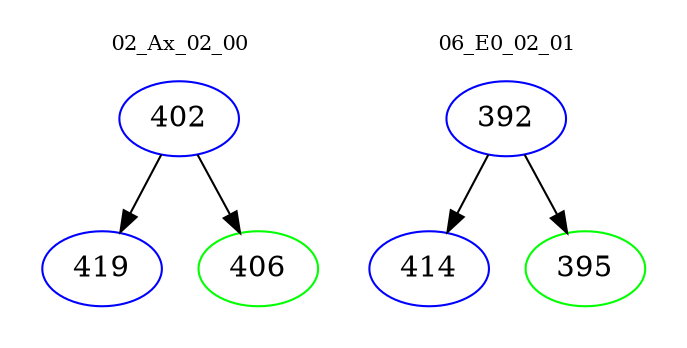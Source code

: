 digraph{
subgraph cluster_0 {
color = white
label = "02_Ax_02_00";
fontsize=10;
T0_402 [label="402", color="blue"]
T0_402 -> T0_419 [color="black"]
T0_419 [label="419", color="blue"]
T0_402 -> T0_406 [color="black"]
T0_406 [label="406", color="green"]
}
subgraph cluster_1 {
color = white
label = "06_E0_02_01";
fontsize=10;
T1_392 [label="392", color="blue"]
T1_392 -> T1_414 [color="black"]
T1_414 [label="414", color="blue"]
T1_392 -> T1_395 [color="black"]
T1_395 [label="395", color="green"]
}
}

